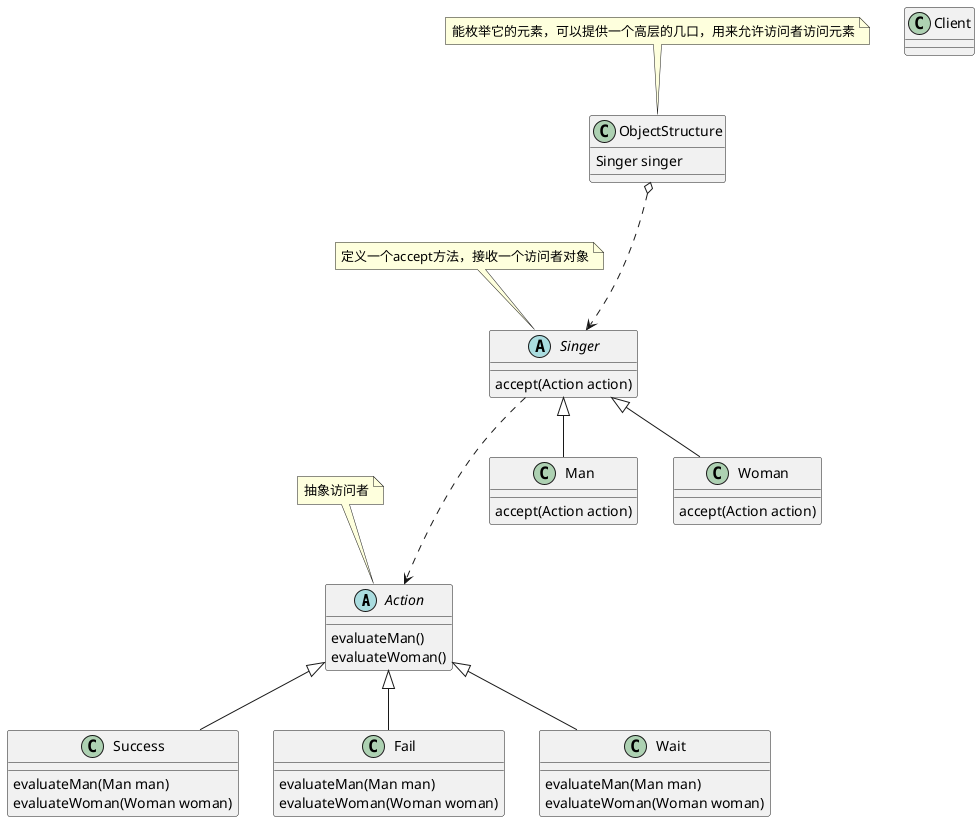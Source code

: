 @startuml
'https://plantuml.com/class-diagram

abstract class Action{
    evaluateMan()
    evaluateWoman()
}

note top of Action
    抽象访问者
end note

class Success extends Action{
    evaluateMan(Man man)
    evaluateWoman(Woman woman)
}

class Fail extends Action{
    evaluateMan(Man man)
    evaluateWoman(Woman woman)
}

class Wait extends Action{
    evaluateMan(Man man)
    evaluateWoman(Woman woman)
}

abstract class Singer{
    accept(Action action)
}

note top of Singer
    定义一个accept方法，接收一个访问者对象
end note

class Man extends Singer{
    accept(Action action)
}

class Woman extends Singer{
    accept(Action action)
}

class ObjectStructure{
    Singer singer
}

note top of ObjectStructure
    能枚举它的元素，可以提供一个高层的几口，用来允许访问者访问元素
end note

class Client{
}

Singer ...>Action
ObjectStructure o...>Singer


@enduml